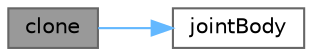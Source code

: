 digraph "clone"
{
 // LATEX_PDF_SIZE
  bgcolor="transparent";
  edge [fontname=Helvetica,fontsize=10,labelfontname=Helvetica,labelfontsize=10];
  node [fontname=Helvetica,fontsize=10,shape=box,height=0.2,width=0.4];
  rankdir="LR";
  Node1 [id="Node000001",label="clone",height=0.2,width=0.4,color="gray40", fillcolor="grey60", style="filled", fontcolor="black",tooltip=" "];
  Node1 -> Node2 [id="edge1_Node000001_Node000002",color="steelblue1",style="solid",tooltip=" "];
  Node2 [id="Node000002",label="jointBody",height=0.2,width=0.4,color="grey40", fillcolor="white", style="filled",URL="$classFoam_1_1RBD_1_1jointBody.html#a30f1fce74de1bf4f63aaab8e14bf1030",tooltip=" "];
}
